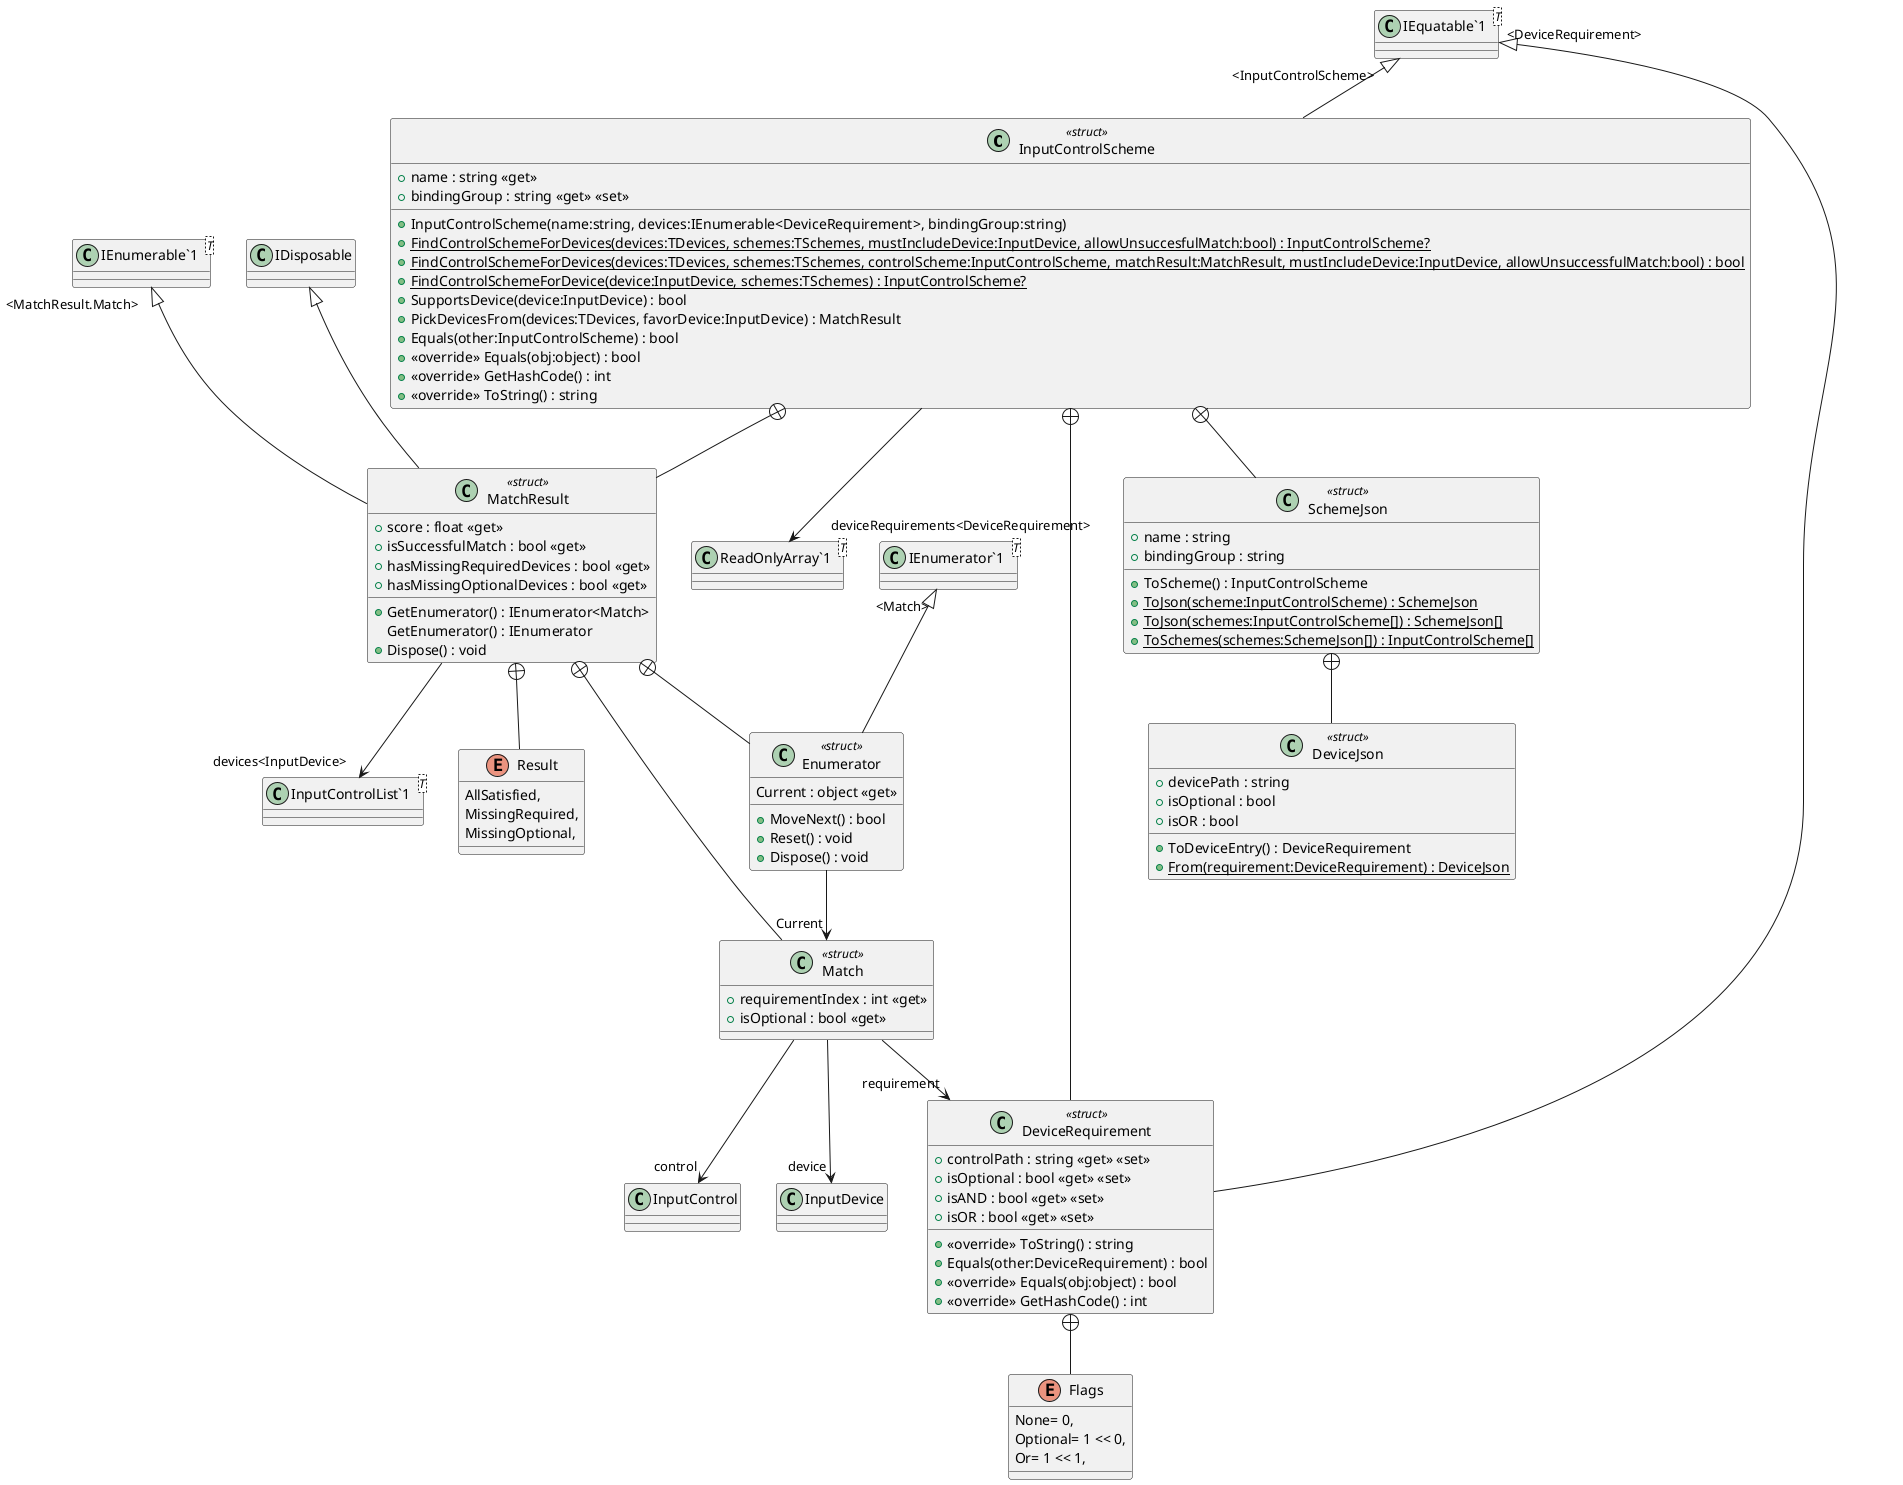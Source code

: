 @startuml
class InputControlScheme <<struct>> {
    + name : string <<get>>
    + bindingGroup : string <<get>> <<set>>
    + InputControlScheme(name:string, devices:IEnumerable<DeviceRequirement>, bindingGroup:string)
    + {static} FindControlSchemeForDevices(devices:TDevices, schemes:TSchemes, mustIncludeDevice:InputDevice, allowUnsuccesfulMatch:bool) : InputControlScheme?
    + {static} FindControlSchemeForDevices(devices:TDevices, schemes:TSchemes, controlScheme:InputControlScheme, matchResult:MatchResult, mustIncludeDevice:InputDevice, allowUnsuccessfulMatch:bool) : bool
    + {static} FindControlSchemeForDevice(device:InputDevice, schemes:TSchemes) : InputControlScheme?
    + SupportsDevice(device:InputDevice) : bool
    + PickDevicesFrom(devices:TDevices, favorDevice:InputDevice) : MatchResult
    + Equals(other:InputControlScheme) : bool
    + <<override>> Equals(obj:object) : bool
    + <<override>> GetHashCode() : int
    + <<override>> ToString() : string
}
class "IEquatable`1"<T> {
}
class "ReadOnlyArray`1"<T> {
}
class MatchResult <<struct>> {
    + score : float <<get>>
    + isSuccessfulMatch : bool <<get>>
    + hasMissingRequiredDevices : bool <<get>>
    + hasMissingOptionalDevices : bool <<get>>
    + GetEnumerator() : IEnumerator<Match>
    GetEnumerator() : IEnumerator
    + Dispose() : void
}
class DeviceRequirement <<struct>> {
    + controlPath : string <<get>> <<set>>
    + isOptional : bool <<get>> <<set>>
    + isAND : bool <<get>> <<set>>
    + isOR : bool <<get>> <<set>>
    + <<override>> ToString() : string
    + Equals(other:DeviceRequirement) : bool
    + <<override>> Equals(obj:object) : bool
    + <<override>> GetHashCode() : int
}
class SchemeJson <<struct>> {
    + name : string
    + bindingGroup : string
    + ToScheme() : InputControlScheme
    + {static} ToJson(scheme:InputControlScheme) : SchemeJson
    + {static} ToJson(schemes:InputControlScheme[]) : SchemeJson[]
    + {static} ToSchemes(schemes:SchemeJson[]) : InputControlScheme[]
}
class "IEnumerable`1"<T> {
}
class "InputControlList`1"<T> {
}
enum Result {
    AllSatisfied,
    MissingRequired,
    MissingOptional,
}
class Match <<struct>> {
    + requirementIndex : int <<get>>
    + isOptional : bool <<get>>
}
class Enumerator <<struct>> {
    + MoveNext() : bool
    + Reset() : void
    Current : object <<get>>
    + Dispose() : void
}
enum Flags {
    None= 0,
    Optional= 1 << 0,
    Or= 1 << 1,
}
class DeviceJson <<struct>> {
    + devicePath : string
    + isOptional : bool
    + isOR : bool
    + ToDeviceEntry() : DeviceRequirement
    + {static} From(requirement:DeviceRequirement) : DeviceJson
}
class "IEnumerator`1"<T> {
}
"IEquatable`1" "<InputControlScheme>" <|-- InputControlScheme
InputControlScheme --> "deviceRequirements<DeviceRequirement>" "ReadOnlyArray`1"
InputControlScheme +-- MatchResult
"IEnumerable`1" "<MatchResult.Match>" <|-- MatchResult
IDisposable <|-- MatchResult
MatchResult --> "devices<InputDevice>" "InputControlList`1"
InputControlScheme +-- DeviceRequirement
"IEquatable`1" "<DeviceRequirement>" <|-- DeviceRequirement
InputControlScheme +-- SchemeJson
MatchResult +-- Result
MatchResult +-- Match
Match --> "control" InputControl
Match --> "device" InputDevice
Match --> "requirement" DeviceRequirement
MatchResult +-- Enumerator
"IEnumerator`1" "<Match>" <|-- Enumerator
Enumerator --> "Current" Match
DeviceRequirement +-- Flags
SchemeJson +-- DeviceJson
@enduml

